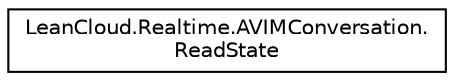 digraph "Graphical Class Hierarchy"
{
  edge [fontname="Helvetica",fontsize="10",labelfontname="Helvetica",labelfontsize="10"];
  node [fontname="Helvetica",fontsize="10",shape=record];
  rankdir="LR";
  Node1 [label="LeanCloud.Realtime.AVIMConversation.\lReadState",height=0.2,width=0.4,color="black", fillcolor="white", style="filled",URL="$classLeanCloud_1_1Realtime_1_1AVIMConversation_1_1ReadState.html"];
}
